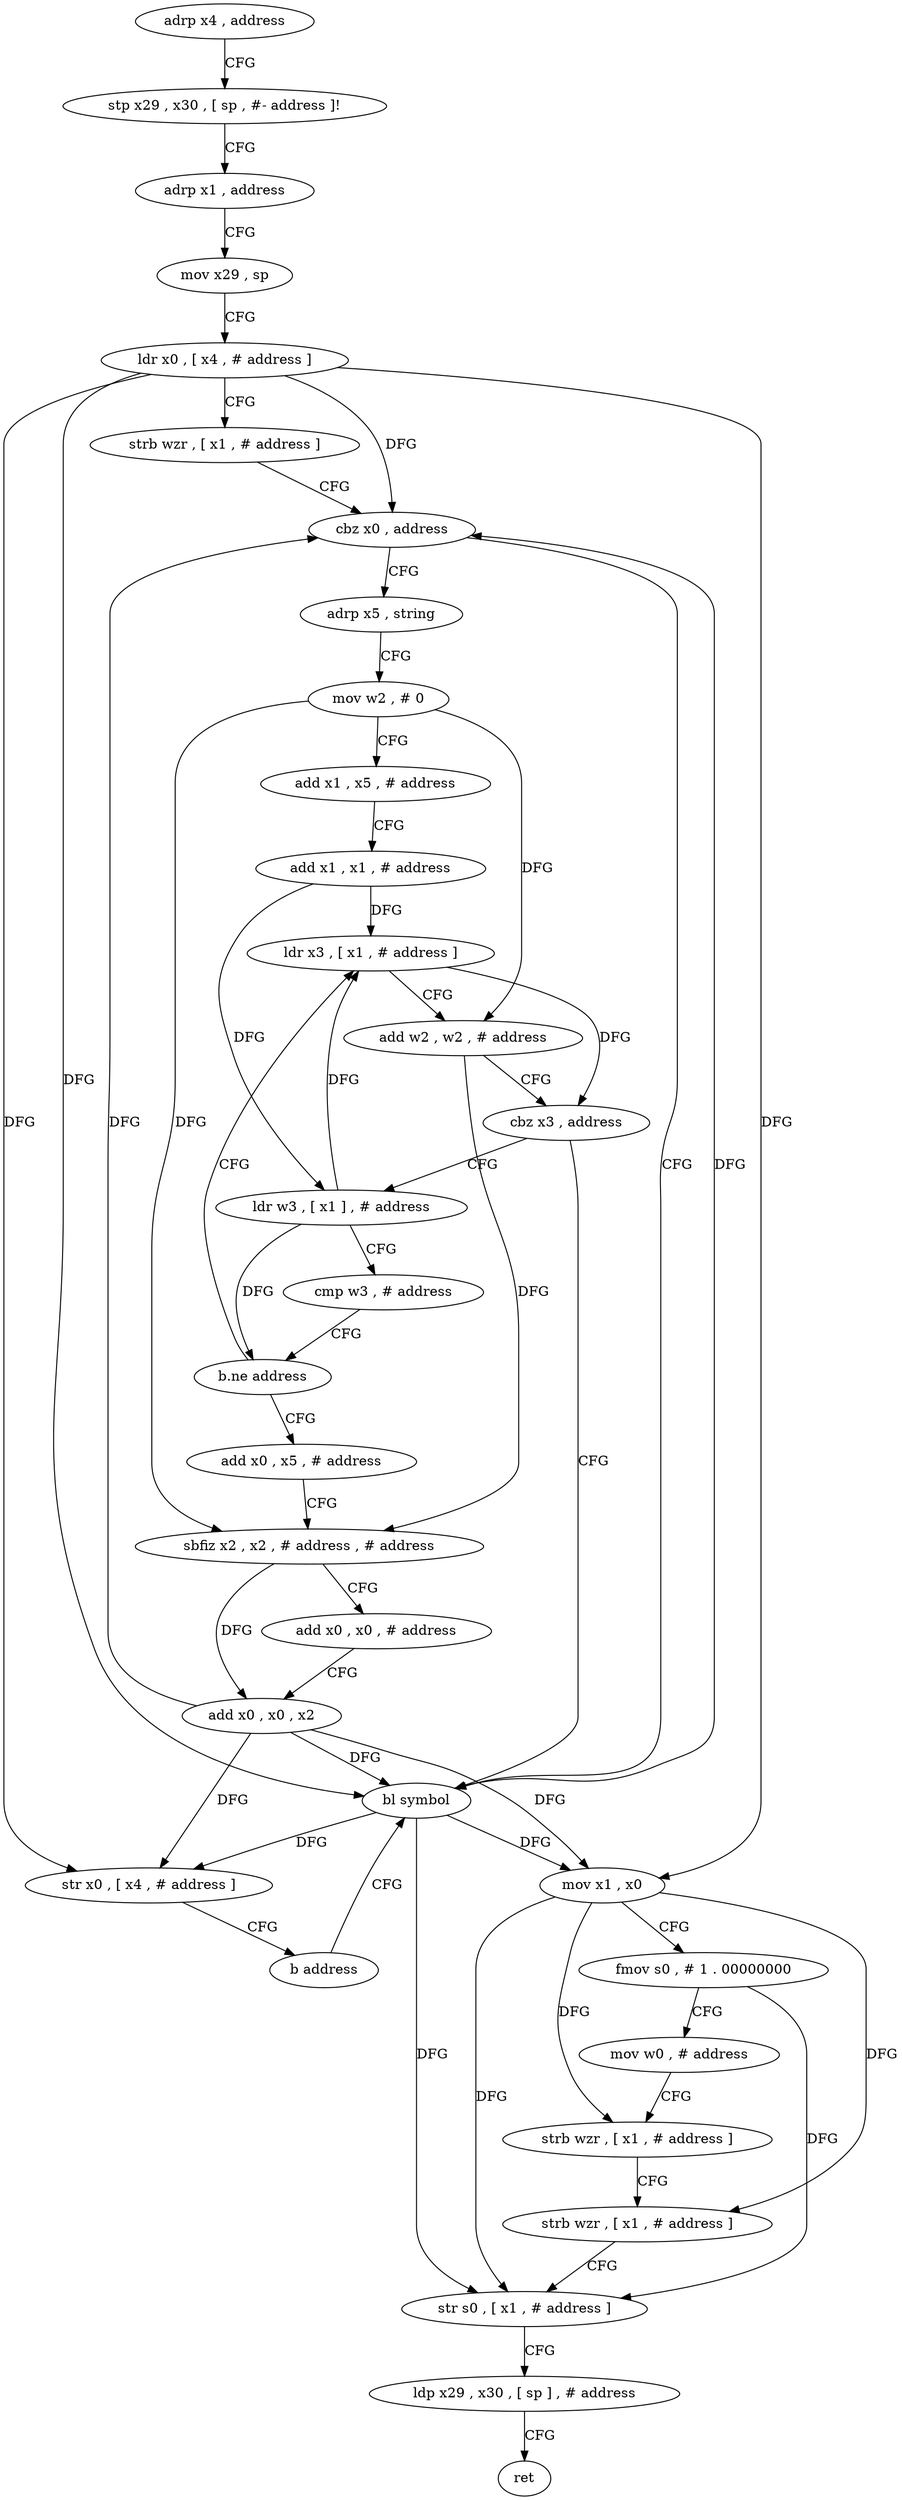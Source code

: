 digraph "func" {
"4270632" [label = "adrp x4 , address" ]
"4270636" [label = "stp x29 , x30 , [ sp , #- address ]!" ]
"4270640" [label = "adrp x1 , address" ]
"4270644" [label = "mov x29 , sp" ]
"4270648" [label = "ldr x0 , [ x4 , # address ]" ]
"4270652" [label = "strb wzr , [ x1 , # address ]" ]
"4270656" [label = "cbz x0 , address" ]
"4270696" [label = "adrp x5 , string" ]
"4270660" [label = "bl symbol" ]
"4270700" [label = "mov w2 , # 0" ]
"4270704" [label = "add x1 , x5 , # address" ]
"4270708" [label = "add x1 , x1 , # address" ]
"4270712" [label = "ldr x3 , [ x1 , # address ]" ]
"4270664" [label = "mov x1 , x0" ]
"4270668" [label = "fmov s0 , # 1 . 00000000" ]
"4270672" [label = "mov w0 , # address" ]
"4270676" [label = "strb wzr , [ x1 , # address ]" ]
"4270680" [label = "strb wzr , [ x1 , # address ]" ]
"4270684" [label = "str s0 , [ x1 , # address ]" ]
"4270688" [label = "ldp x29 , x30 , [ sp ] , # address" ]
"4270692" [label = "ret" ]
"4270724" [label = "ldr w3 , [ x1 ] , # address" ]
"4270728" [label = "cmp w3 , # address" ]
"4270732" [label = "b.ne address" ]
"4270736" [label = "add x0 , x5 , # address" ]
"4270716" [label = "add w2 , w2 , # address" ]
"4270720" [label = "cbz x3 , address" ]
"4270740" [label = "sbfiz x2 , x2 , # address , # address" ]
"4270744" [label = "add x0 , x0 , # address" ]
"4270748" [label = "add x0 , x0 , x2" ]
"4270752" [label = "str x0 , [ x4 , # address ]" ]
"4270756" [label = "b address" ]
"4270632" -> "4270636" [ label = "CFG" ]
"4270636" -> "4270640" [ label = "CFG" ]
"4270640" -> "4270644" [ label = "CFG" ]
"4270644" -> "4270648" [ label = "CFG" ]
"4270648" -> "4270652" [ label = "CFG" ]
"4270648" -> "4270656" [ label = "DFG" ]
"4270648" -> "4270660" [ label = "DFG" ]
"4270648" -> "4270664" [ label = "DFG" ]
"4270648" -> "4270752" [ label = "DFG" ]
"4270652" -> "4270656" [ label = "CFG" ]
"4270656" -> "4270696" [ label = "CFG" ]
"4270656" -> "4270660" [ label = "CFG" ]
"4270696" -> "4270700" [ label = "CFG" ]
"4270660" -> "4270664" [ label = "DFG" ]
"4270660" -> "4270656" [ label = "DFG" ]
"4270660" -> "4270752" [ label = "DFG" ]
"4270660" -> "4270684" [ label = "DFG" ]
"4270700" -> "4270704" [ label = "CFG" ]
"4270700" -> "4270716" [ label = "DFG" ]
"4270700" -> "4270740" [ label = "DFG" ]
"4270704" -> "4270708" [ label = "CFG" ]
"4270708" -> "4270712" [ label = "DFG" ]
"4270708" -> "4270724" [ label = "DFG" ]
"4270712" -> "4270716" [ label = "CFG" ]
"4270712" -> "4270720" [ label = "DFG" ]
"4270664" -> "4270668" [ label = "CFG" ]
"4270664" -> "4270676" [ label = "DFG" ]
"4270664" -> "4270680" [ label = "DFG" ]
"4270664" -> "4270684" [ label = "DFG" ]
"4270668" -> "4270672" [ label = "CFG" ]
"4270668" -> "4270684" [ label = "DFG" ]
"4270672" -> "4270676" [ label = "CFG" ]
"4270676" -> "4270680" [ label = "CFG" ]
"4270680" -> "4270684" [ label = "CFG" ]
"4270684" -> "4270688" [ label = "CFG" ]
"4270688" -> "4270692" [ label = "CFG" ]
"4270724" -> "4270728" [ label = "CFG" ]
"4270724" -> "4270712" [ label = "DFG" ]
"4270724" -> "4270732" [ label = "DFG" ]
"4270728" -> "4270732" [ label = "CFG" ]
"4270732" -> "4270712" [ label = "CFG" ]
"4270732" -> "4270736" [ label = "CFG" ]
"4270736" -> "4270740" [ label = "CFG" ]
"4270716" -> "4270720" [ label = "CFG" ]
"4270716" -> "4270740" [ label = "DFG" ]
"4270720" -> "4270660" [ label = "CFG" ]
"4270720" -> "4270724" [ label = "CFG" ]
"4270740" -> "4270744" [ label = "CFG" ]
"4270740" -> "4270748" [ label = "DFG" ]
"4270744" -> "4270748" [ label = "CFG" ]
"4270748" -> "4270752" [ label = "DFG" ]
"4270748" -> "4270656" [ label = "DFG" ]
"4270748" -> "4270660" [ label = "DFG" ]
"4270748" -> "4270664" [ label = "DFG" ]
"4270752" -> "4270756" [ label = "CFG" ]
"4270756" -> "4270660" [ label = "CFG" ]
}
